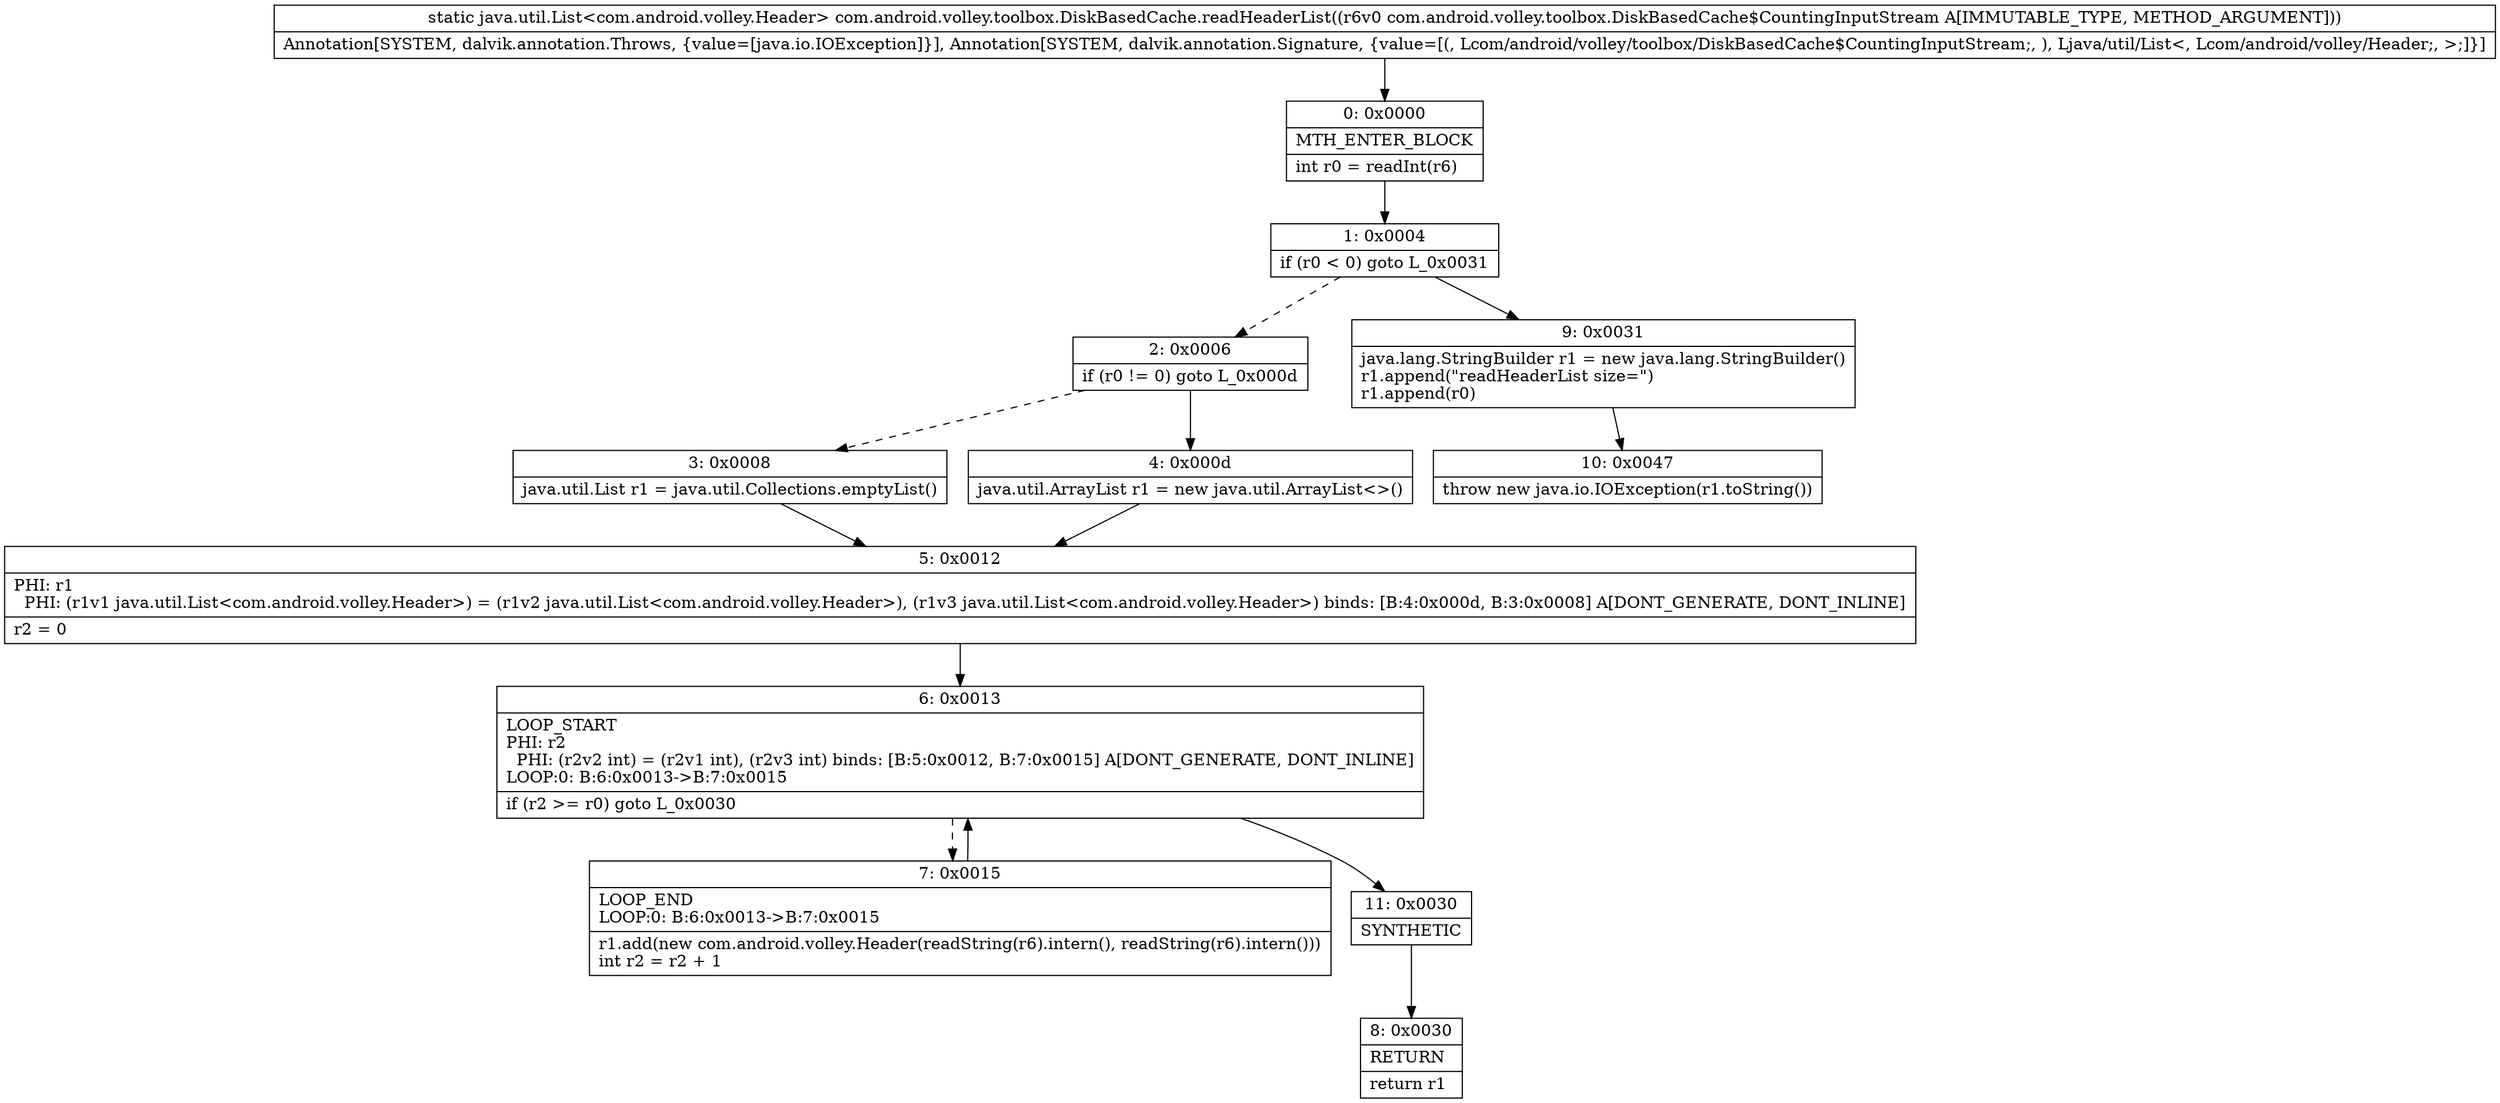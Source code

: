 digraph "CFG forcom.android.volley.toolbox.DiskBasedCache.readHeaderList(Lcom\/android\/volley\/toolbox\/DiskBasedCache$CountingInputStream;)Ljava\/util\/List;" {
Node_0 [shape=record,label="{0\:\ 0x0000|MTH_ENTER_BLOCK\l|int r0 = readInt(r6)\l}"];
Node_1 [shape=record,label="{1\:\ 0x0004|if (r0 \< 0) goto L_0x0031\l}"];
Node_2 [shape=record,label="{2\:\ 0x0006|if (r0 != 0) goto L_0x000d\l}"];
Node_3 [shape=record,label="{3\:\ 0x0008|java.util.List r1 = java.util.Collections.emptyList()\l}"];
Node_4 [shape=record,label="{4\:\ 0x000d|java.util.ArrayList r1 = new java.util.ArrayList\<\>()\l}"];
Node_5 [shape=record,label="{5\:\ 0x0012|PHI: r1 \l  PHI: (r1v1 java.util.List\<com.android.volley.Header\>) = (r1v2 java.util.List\<com.android.volley.Header\>), (r1v3 java.util.List\<com.android.volley.Header\>) binds: [B:4:0x000d, B:3:0x0008] A[DONT_GENERATE, DONT_INLINE]\l|r2 = 0\l}"];
Node_6 [shape=record,label="{6\:\ 0x0013|LOOP_START\lPHI: r2 \l  PHI: (r2v2 int) = (r2v1 int), (r2v3 int) binds: [B:5:0x0012, B:7:0x0015] A[DONT_GENERATE, DONT_INLINE]\lLOOP:0: B:6:0x0013\-\>B:7:0x0015\l|if (r2 \>= r0) goto L_0x0030\l}"];
Node_7 [shape=record,label="{7\:\ 0x0015|LOOP_END\lLOOP:0: B:6:0x0013\-\>B:7:0x0015\l|r1.add(new com.android.volley.Header(readString(r6).intern(), readString(r6).intern()))\lint r2 = r2 + 1\l}"];
Node_8 [shape=record,label="{8\:\ 0x0030|RETURN\l|return r1\l}"];
Node_9 [shape=record,label="{9\:\ 0x0031|java.lang.StringBuilder r1 = new java.lang.StringBuilder()\lr1.append(\"readHeaderList size=\")\lr1.append(r0)\l}"];
Node_10 [shape=record,label="{10\:\ 0x0047|throw new java.io.IOException(r1.toString())\l}"];
Node_11 [shape=record,label="{11\:\ 0x0030|SYNTHETIC\l}"];
MethodNode[shape=record,label="{static java.util.List\<com.android.volley.Header\> com.android.volley.toolbox.DiskBasedCache.readHeaderList((r6v0 com.android.volley.toolbox.DiskBasedCache$CountingInputStream A[IMMUTABLE_TYPE, METHOD_ARGUMENT]))  | Annotation[SYSTEM, dalvik.annotation.Throws, \{value=[java.io.IOException]\}], Annotation[SYSTEM, dalvik.annotation.Signature, \{value=[(, Lcom\/android\/volley\/toolbox\/DiskBasedCache$CountingInputStream;, ), Ljava\/util\/List\<, Lcom\/android\/volley\/Header;, \>;]\}]\l}"];
MethodNode -> Node_0;
Node_0 -> Node_1;
Node_1 -> Node_2[style=dashed];
Node_1 -> Node_9;
Node_2 -> Node_3[style=dashed];
Node_2 -> Node_4;
Node_3 -> Node_5;
Node_4 -> Node_5;
Node_5 -> Node_6;
Node_6 -> Node_7[style=dashed];
Node_6 -> Node_11;
Node_7 -> Node_6;
Node_9 -> Node_10;
Node_11 -> Node_8;
}

